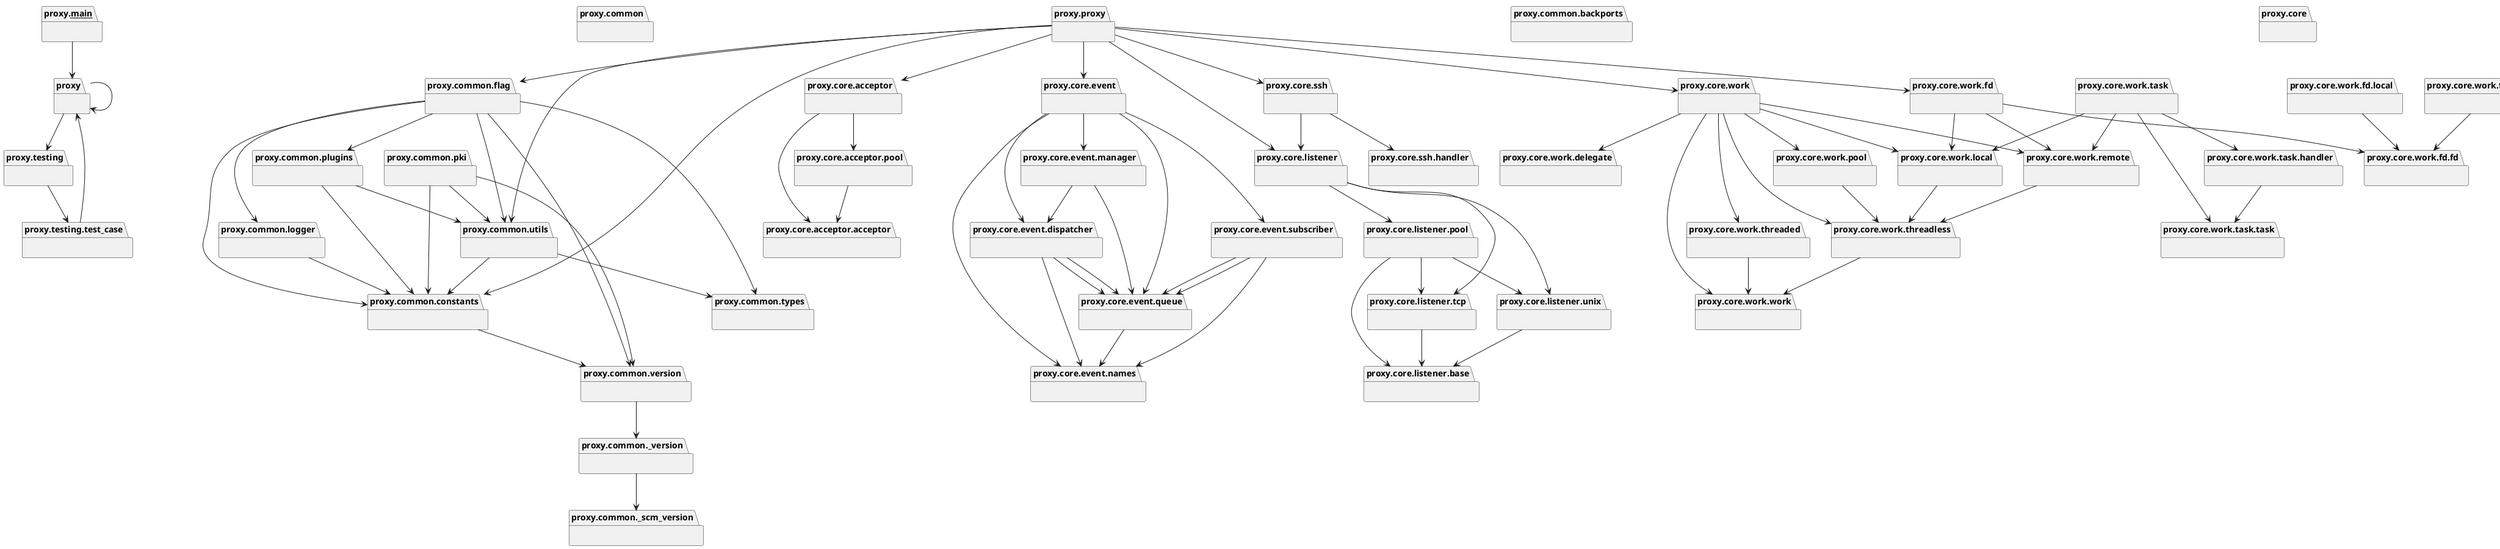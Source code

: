 @startuml packages
set namespaceSeparator none
package "proxy" as proxy {
}
package "proxy.__main__" as proxy.__main__ {
}
package "proxy.common" as proxy.common {
}
package "proxy.common._scm_version" as proxy.common._scm_version {
}
package "proxy.common._version" as proxy.common._version {
}
package "proxy.common.backports" as proxy.common.backports {
}
package "proxy.common.constants" as proxy.common.constants {
}
package "proxy.common.flag" as proxy.common.flag {
}
package "proxy.common.logger" as proxy.common.logger {
}
package "proxy.common.pki" as proxy.common.pki {
}
package "proxy.common.plugins" as proxy.common.plugins {
}
package "proxy.common.types" as proxy.common.types {
}
package "proxy.common.utils" as proxy.common.utils {
}
package "proxy.common.version" as proxy.common.version {
}
package "proxy.core" as proxy.core {
}
package "proxy.core.acceptor" as proxy.core.acceptor {
}
package "proxy.core.acceptor.acceptor" as proxy.core.acceptor.acceptor {
}
package "proxy.core.acceptor.pool" as proxy.core.acceptor.pool {
}
package "proxy.core.base" as proxy.core.base {
}
package "proxy.core.base.tcp_server" as proxy.core.base.tcp_server {
}
package "proxy.core.base.tcp_tunnel" as proxy.core.base.tcp_tunnel {
}
package "proxy.core.base.tcp_upstream" as proxy.core.base.tcp_upstream {
}
package "proxy.core.connection" as proxy.core.connection {
}
package "proxy.core.connection.client" as proxy.core.connection.client {
}
package "proxy.core.connection.connection" as proxy.core.connection.connection {
}
package "proxy.core.connection.pool" as proxy.core.connection.pool {
}
package "proxy.core.connection.server" as proxy.core.connection.server {
}
package "proxy.core.connection.types" as proxy.core.connection.types {
}
package "proxy.core.event" as proxy.core.event {
}
package "proxy.core.event.dispatcher" as proxy.core.event.dispatcher {
}
package "proxy.core.event.manager" as proxy.core.event.manager {
}
package "proxy.core.event.names" as proxy.core.event.names {
}
package "proxy.core.event.queue" as proxy.core.event.queue {
}
package "proxy.core.event.subscriber" as proxy.core.event.subscriber {
}
package "proxy.core.listener" as proxy.core.listener {
}
package "proxy.core.listener.base" as proxy.core.listener.base {
}
package "proxy.core.listener.pool" as proxy.core.listener.pool {
}
package "proxy.core.listener.tcp" as proxy.core.listener.tcp {
}
package "proxy.core.listener.unix" as proxy.core.listener.unix {
}
package "proxy.core.ssh" as proxy.core.ssh {
}
package "proxy.core.ssh.handler" as proxy.core.ssh.handler {
}
package "proxy.core.ssh.listener" as proxy.core.ssh.listener {
}
package "proxy.core.tls" as proxy.core.tls {
}
package "proxy.core.tls.certificate" as proxy.core.tls.certificate {
}
package "proxy.core.tls.finished" as proxy.core.tls.finished {
}
package "proxy.core.tls.handshake" as proxy.core.tls.handshake {
}
package "proxy.core.tls.hello" as proxy.core.tls.hello {
}
package "proxy.core.tls.key_exchange" as proxy.core.tls.key_exchange {
}
package "proxy.core.tls.pretty" as proxy.core.tls.pretty {
}
package "proxy.core.tls.tls" as proxy.core.tls.tls {
}
package "proxy.core.tls.types" as proxy.core.tls.types {
}
package "proxy.core.work" as proxy.core.work {
}
package "proxy.core.work.delegate" as proxy.core.work.delegate {
}
package "proxy.core.work.fd" as proxy.core.work.fd {
}
package "proxy.core.work.fd.fd" as proxy.core.work.fd.fd {
}
package "proxy.core.work.fd.local" as proxy.core.work.fd.local {
}
package "proxy.core.work.fd.remote" as proxy.core.work.fd.remote {
}
package "proxy.core.work.local" as proxy.core.work.local {
}
package "proxy.core.work.pool" as proxy.core.work.pool {
}
package "proxy.core.work.remote" as proxy.core.work.remote {
}
package "proxy.core.work.task" as proxy.core.work.task {
}
package "proxy.core.work.task.handler" as proxy.core.work.task.handler {
}
package "proxy.core.work.task.local" as proxy.core.work.task.local {
}
package "proxy.core.work.task.remote" as proxy.core.work.task.remote {
}
package "proxy.core.work.task.task" as proxy.core.work.task.task {
}
package "proxy.core.work.threaded" as proxy.core.work.threaded {
}
package "proxy.core.work.threadless" as proxy.core.work.threadless {
}
package "proxy.core.work.work" as proxy.core.work.work {
}
package "proxy.dashboard" as proxy.dashboard {
}
package "proxy.dashboard.dashboard" as proxy.dashboard.dashboard {
}
package "proxy.http" as proxy.http {
}
package "proxy.http.codes" as proxy.http.codes {
}
package "proxy.http.connection" as proxy.http.connection {
}
package "proxy.http.descriptors" as proxy.http.descriptors {
}
package "proxy.http.exception" as proxy.http.exception {
}
package "proxy.http.exception.base" as proxy.http.exception.base {
}
package "proxy.http.exception.http_request_rejected" as proxy.http.exception.http_request_rejected {
}
package "proxy.http.exception.proxy_auth_failed" as proxy.http.exception.proxy_auth_failed {
}
package "proxy.http.exception.proxy_conn_failed" as proxy.http.exception.proxy_conn_failed {
}
package "proxy.http.handler" as proxy.http.handler {
}
package "proxy.http.headers" as proxy.http.headers {
}
package "proxy.http.inspector" as proxy.http.inspector {
}
package "proxy.http.inspector.devtools" as proxy.http.inspector.devtools {
}
package "proxy.http.inspector.inspect_traffic" as proxy.http.inspector.inspect_traffic {
}
package "proxy.http.inspector.transformer" as proxy.http.inspector.transformer {
}
package "proxy.http.methods" as proxy.http.methods {
}
package "proxy.http.parser" as proxy.http.parser {
}
package "proxy.http.parser.chunk" as proxy.http.parser.chunk {
}
package "proxy.http.parser.parser" as proxy.http.parser.parser {
}
package "proxy.http.parser.protocol" as proxy.http.parser.protocol {
}
package "proxy.http.parser.types" as proxy.http.parser.types {
}
package "proxy.http.plugin" as proxy.http.plugin {
}
package "proxy.http.protocols" as proxy.http.protocols {
}
package "proxy.http.proxy" as proxy.http.proxy {
}
package "proxy.http.proxy.auth" as proxy.http.proxy.auth {
}
package "proxy.http.proxy.plugin" as proxy.http.proxy.plugin {
}
package "proxy.http.proxy.server" as proxy.http.proxy.server {
}
package "proxy.http.responses" as proxy.http.responses {
}
package "proxy.http.server" as proxy.http.server {
}
package "proxy.http.server.middleware" as proxy.http.server.middleware {
}
package "proxy.http.server.pac_plugin" as proxy.http.server.pac_plugin {
}
package "proxy.http.server.plugin" as proxy.http.server.plugin {
}
package "proxy.http.server.protocols" as proxy.http.server.protocols {
}
package "proxy.http.server.reverse" as proxy.http.server.reverse {
}
package "proxy.http.server.web" as proxy.http.server.web {
}
package "proxy.http.url" as proxy.http.url {
}
package "proxy.http.websocket" as proxy.http.websocket {
}
package "proxy.http.websocket.client" as proxy.http.websocket.client {
}
package "proxy.http.websocket.frame" as proxy.http.websocket.frame {
}
package "proxy.http.websocket.plugin" as proxy.http.websocket.plugin {
}
package "proxy.http.websocket.transport" as proxy.http.websocket.transport {
}
package "proxy.plugin" as proxy.plugin {
}
package "proxy.plugin.cache" as proxy.plugin.cache {
}
package "proxy.plugin.cache.base" as proxy.plugin.cache.base {
}
package "proxy.plugin.cache.cache_responses" as proxy.plugin.cache.cache_responses {
}
package "proxy.plugin.cache.store" as proxy.plugin.cache.store {
}
package "proxy.plugin.cache.store.base" as proxy.plugin.cache.store.base {
}
package "proxy.plugin.cache.store.disk" as proxy.plugin.cache.store.disk {
}
package "proxy.plugin.cloudflare_dns" as proxy.plugin.cloudflare_dns {
}
package "proxy.plugin.custom_dns_resolver" as proxy.plugin.custom_dns_resolver {
}
package "proxy.plugin.filter_by_client_ip" as proxy.plugin.filter_by_client_ip {
}
package "proxy.plugin.filter_by_upstream" as proxy.plugin.filter_by_upstream {
}
package "proxy.plugin.filter_by_url_regex" as proxy.plugin.filter_by_url_regex {
}
package "proxy.plugin.man_in_the_middle" as proxy.plugin.man_in_the_middle {
}
package "proxy.plugin.mock_rest_api" as proxy.plugin.mock_rest_api {
}
package "proxy.plugin.modify_chunk_response" as proxy.plugin.modify_chunk_response {
}
package "proxy.plugin.modify_post_data" as proxy.plugin.modify_post_data {
}
package "proxy.plugin.program_name" as proxy.plugin.program_name {
}
package "proxy.plugin.proxy_pool" as proxy.plugin.proxy_pool {
}
package "proxy.plugin.redirect_to_custom_server" as proxy.plugin.redirect_to_custom_server {
}
package "proxy.plugin.reverse_proxy" as proxy.plugin.reverse_proxy {
}
package "proxy.plugin.shortlink" as proxy.plugin.shortlink {
}
package "proxy.plugin.web_server_route" as proxy.plugin.web_server_route {
}
package "proxy.proxy" as proxy.proxy {
}
package "proxy.socks" as proxy.socks {
}
package "proxy.socks.client" as proxy.socks.client {
}
package "proxy.socks.handler" as proxy.socks.handler {
}
package "proxy.socks.operations" as proxy.socks.operations {
}
package "proxy.socks.packet" as proxy.socks.packet {
}
package "proxy.testing" as proxy.testing {
}
package "proxy.testing.test_case" as proxy.testing.test_case {
}
proxy --> proxy
proxy --> proxy.testing
proxy.__main__ --> proxy
proxy.common._version --> proxy.common._scm_version
proxy.common.constants --> proxy.common.version
proxy.common.flag --> proxy.common.constants
proxy.common.flag --> proxy.common.logger
proxy.common.flag --> proxy.common.plugins
proxy.common.flag --> proxy.common.types
proxy.common.flag --> proxy.common.utils
proxy.common.flag --> proxy.common.version
proxy.common.logger --> proxy.common.constants
proxy.common.pki --> proxy.common.constants
proxy.common.pki --> proxy.common.utils
proxy.common.pki --> proxy.common.version
proxy.common.plugins --> proxy.common.constants
proxy.common.plugins --> proxy.common.utils
proxy.common.utils --> proxy.common.constants
proxy.common.utils --> proxy.common.types
proxy.common.version --> proxy.common._version
proxy.core.acceptor --> proxy.core.acceptor.acceptor
proxy.core.acceptor --> proxy.core.acceptor.pool
proxy.core.acceptor.pool --> proxy.core.acceptor.acceptor
proxy.core.base --> proxy.core.base.tcp_server
proxy.core.base --> proxy.core.base.tcp_tunnel
proxy.core.base --> proxy.core.base.tcp_upstream
proxy.core.base.tcp_tunnel --> proxy.core.base.tcp_server
proxy.core.connection --> proxy.core.connection.client
proxy.core.connection --> proxy.core.connection.connection
proxy.core.connection --> proxy.core.connection.pool
proxy.core.connection --> proxy.core.connection.server
proxy.core.connection --> proxy.core.connection.types
proxy.core.connection.client --> proxy.core.connection.connection
proxy.core.connection.client --> proxy.core.connection.types
proxy.core.connection.connection --> proxy.core.connection.types
proxy.core.connection.pool --> proxy.core.connection.server
proxy.core.connection.server --> proxy.core.connection.connection
proxy.core.connection.server --> proxy.core.connection.types
proxy.core.event --> proxy.core.event.dispatcher
proxy.core.event --> proxy.core.event.manager
proxy.core.event --> proxy.core.event.names
proxy.core.event --> proxy.core.event.queue
proxy.core.event --> proxy.core.event.subscriber
proxy.core.event.dispatcher --> proxy.core.event.names
proxy.core.event.dispatcher --> proxy.core.event.queue
proxy.core.event.dispatcher --> proxy.core.event.queue
proxy.core.event.manager --> proxy.core.event.dispatcher
proxy.core.event.manager --> proxy.core.event.queue
proxy.core.event.queue --> proxy.core.event.names
proxy.core.event.subscriber --> proxy.core.event.names
proxy.core.event.subscriber --> proxy.core.event.queue
proxy.core.event.subscriber --> proxy.core.event.queue
proxy.core.listener --> proxy.core.listener.pool
proxy.core.listener --> proxy.core.listener.tcp
proxy.core.listener --> proxy.core.listener.unix
proxy.core.listener.pool --> proxy.core.listener.base
proxy.core.listener.pool --> proxy.core.listener.tcp
proxy.core.listener.pool --> proxy.core.listener.unix
proxy.core.listener.tcp --> proxy.core.listener.base
proxy.core.listener.unix --> proxy.core.listener.base
proxy.core.ssh --> proxy.core.listener
proxy.core.ssh --> proxy.core.ssh.handler
proxy.core.tls --> proxy.core.tls.tls
proxy.core.tls --> proxy.core.tls.types
proxy.core.tls.handshake --> proxy.core.tls.certificate
proxy.core.tls.handshake --> proxy.core.tls.finished
proxy.core.tls.handshake --> proxy.core.tls.hello
proxy.core.tls.handshake --> proxy.core.tls.key_exchange
proxy.core.tls.handshake --> proxy.core.tls.types
proxy.core.tls.hello --> proxy.core.tls.pretty
proxy.core.tls.tls --> proxy.core.tls.certificate
proxy.core.tls.tls --> proxy.core.tls.handshake
proxy.core.tls.tls --> proxy.core.tls.types
proxy.core.work --> proxy.core.work.delegate
proxy.core.work --> proxy.core.work.local
proxy.core.work --> proxy.core.work.pool
proxy.core.work --> proxy.core.work.remote
proxy.core.work --> proxy.core.work.threaded
proxy.core.work --> proxy.core.work.threadless
proxy.core.work --> proxy.core.work.work
proxy.core.work.fd --> proxy.core.work.fd.fd
proxy.core.work.fd --> proxy.core.work.local
proxy.core.work.fd --> proxy.core.work.remote
proxy.core.work.fd.local --> proxy.core.work.fd.fd
proxy.core.work.fd.remote --> proxy.core.work.fd.fd
proxy.core.work.local --> proxy.core.work.threadless
proxy.core.work.pool --> proxy.core.work.threadless
proxy.core.work.remote --> proxy.core.work.threadless
proxy.core.work.task --> proxy.core.work.local
proxy.core.work.task --> proxy.core.work.remote
proxy.core.work.task --> proxy.core.work.task.handler
proxy.core.work.task --> proxy.core.work.task.task
proxy.core.work.task.handler --> proxy.core.work.task.task
proxy.core.work.task.local --> proxy.core.work.task.local
proxy.core.work.task.remote --> proxy.core.work.task.remote
proxy.core.work.threaded --> proxy.core.work.work
proxy.core.work.threadless --> proxy.core.work.work
proxy.dashboard --> proxy.dashboard.dashboard
proxy.http --> proxy.http.codes
proxy.http --> proxy.http.connection
proxy.http --> proxy.http.handler
proxy.http --> proxy.http.headers
proxy.http --> proxy.http.methods
proxy.http --> proxy.http.plugin
proxy.http --> proxy.http.url
proxy.http.exception --> proxy.http.exception.base
proxy.http.exception --> proxy.http.exception.http_request_rejected
proxy.http.exception --> proxy.http.exception.proxy_auth_failed
proxy.http.exception --> proxy.http.exception.proxy_conn_failed
proxy.http.exception.http_request_rejected --> proxy.http.exception.base
proxy.http.exception.proxy_auth_failed --> proxy.http.exception.base
proxy.http.exception.proxy_conn_failed --> proxy.http.exception.base
proxy.http.handler --> proxy.http.connection
proxy.http.handler --> proxy.http.exception
proxy.http.handler --> proxy.http.parser
proxy.http.handler --> proxy.http.plugin
proxy.http.handler --> proxy.http.protocols
proxy.http.handler --> proxy.http.responses
proxy.http.inspector.devtools --> proxy.http.inspector.transformer
proxy.http.parser --> proxy.http.parser.chunk
proxy.http.parser --> proxy.http.parser.parser
proxy.http.parser --> proxy.http.parser.protocol
proxy.http.parser --> proxy.http.parser.types
proxy.http.parser.parser --> proxy.http.parser.chunk
proxy.http.parser.parser --> proxy.http.parser.protocol
proxy.http.parser.parser --> proxy.http.parser.types
proxy.http.plugin --> proxy.http.connection
proxy.http.plugin --> proxy.http.descriptors
proxy.http.plugin --> proxy.http.parser
proxy.http.proxy --> proxy.http.plugin
proxy.http.proxy --> proxy.http.proxy.server
proxy.http.proxy.server --> proxy.http.proxy.plugin
proxy.http.responses --> proxy.http.codes
proxy.http.server --> proxy.http.plugin
proxy.http.server --> proxy.http.protocols
proxy.http.server --> proxy.http.server.pac_plugin
proxy.http.server --> proxy.http.server.web
proxy.http.server.pac_plugin --> proxy.http.server.plugin
proxy.http.server.pac_plugin --> proxy.http.server.protocols
proxy.http.server.plugin --> proxy.http.url
proxy.http.server.reverse --> proxy.http.server.plugin
proxy.http.server.web --> proxy.http.server.plugin
proxy.http.server.web --> proxy.http.server.protocols
proxy.http.url --> proxy.http.exception
proxy.http.websocket --> proxy.http.plugin
proxy.http.websocket --> proxy.http.websocket.client
proxy.http.websocket --> proxy.http.websocket.frame
proxy.http.websocket.client --> proxy.http.websocket.frame
proxy.http.websocket.transport --> proxy.http.websocket.frame
proxy.http.websocket.transport --> proxy.http.websocket.plugin
proxy.plugin --> proxy.plugin.cache
proxy.plugin --> proxy.plugin.cloudflare_dns
proxy.plugin --> proxy.plugin.custom_dns_resolver
proxy.plugin --> proxy.plugin.filter_by_client_ip
proxy.plugin --> proxy.plugin.filter_by_upstream
proxy.plugin --> proxy.plugin.filter_by_url_regex
proxy.plugin --> proxy.plugin.man_in_the_middle
proxy.plugin --> proxy.plugin.mock_rest_api
proxy.plugin --> proxy.plugin.modify_chunk_response
proxy.plugin --> proxy.plugin.modify_post_data
proxy.plugin --> proxy.plugin.program_name
proxy.plugin --> proxy.plugin.proxy_pool
proxy.plugin --> proxy.plugin.redirect_to_custom_server
proxy.plugin --> proxy.plugin.reverse_proxy
proxy.plugin --> proxy.plugin.shortlink
proxy.plugin --> proxy.plugin.web_server_route
proxy.plugin.cache --> proxy.plugin.cache.base
proxy.plugin.cache --> proxy.plugin.cache.cache_responses
proxy.plugin.cache.base --> proxy.plugin.cache.store.base
proxy.plugin.cache.cache_responses --> proxy.plugin.cache.base
proxy.plugin.cache.cache_responses --> proxy.plugin.cache.store.disk
proxy.plugin.cache.store.disk --> proxy.plugin.cache.store.base
proxy.proxy --> proxy.common.constants
proxy.proxy --> proxy.common.flag
proxy.proxy --> proxy.common.utils
proxy.proxy --> proxy.core.acceptor
proxy.proxy --> proxy.core.event
proxy.proxy --> proxy.core.listener
proxy.proxy --> proxy.core.ssh
proxy.proxy --> proxy.core.work
proxy.proxy --> proxy.core.work.fd
proxy.socks --> proxy.socks.client
proxy.socks --> proxy.socks.handler
proxy.socks --> proxy.socks.operations
proxy.socks --> proxy.socks.packet
proxy.socks.handler --> proxy.socks.client
proxy.testing --> proxy.testing.test_case
proxy.testing.test_case --> proxy
@enduml
